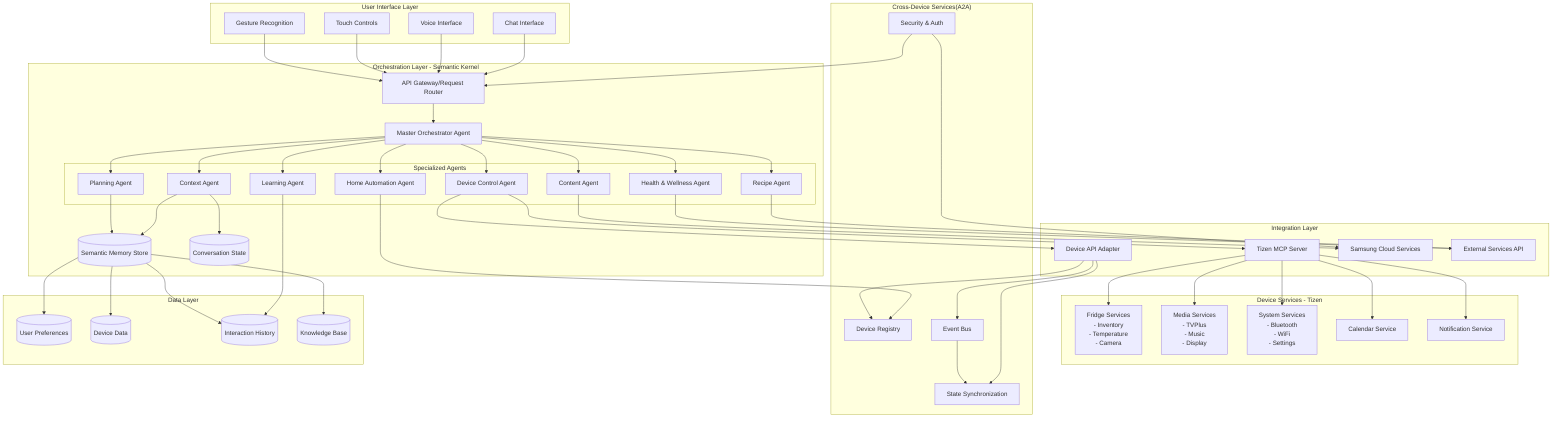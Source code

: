 graph TB
    subgraph "User Interface Layer"
        UI[Chat Interface]
        Voice[Voice Interface]
        Touch[Touch Controls]
        Gesture[Gesture Recognition]
    end

    subgraph "Orchestration Layer - Semantic Kernel"
        Gateway[API Gateway/Request Router]
        Orchestrator[Master Orchestrator Agent]
        
        subgraph "Specialized Agents"
            Context[Context Agent]
            Device[Device Control Agent]
            Content[Content Agent]
            Planning[Planning Agent]
            Recipe[Recipe Agent]
            Health[Health & Wellness Agent]
            Home[Home Automation Agent]
            Learn[Learning Agent]
        end
        
        Memory[(Semantic Memory Store)]
        State[(Conversation State)]
    end

    subgraph "Integration Layer"
        MCP[Tizen MCP Server]
        DeviceAPI[Device API Adapter]
        CloudAPI[Samsung Cloud Services]
        External[External Services API]
    end

    subgraph "Device Services - Tizen"
        Fridge[Fridge Services<br/>- Inventory<br/>- Temperature<br/>- Camera]
        Media[Media Services<br/>- TVPlus<br/>- Music<br/>- Display]
        System[System Services<br/>- Bluetooth<br/>- WiFi<br/>- Settings]
        Calendar[Calendar Service]
        Notify[Notification Service]
    end

    subgraph "Cross-Device Services(A2A)"
        DeviceReg[Device Registry]
        Sync[State Synchronization]
        EventBus[Event Bus]
        Security[Security & Auth]
    end

    subgraph "Data Layer"
        UserPref[(User Preferences)]
        DeviceData[(Device Data)]
        History[(Interaction History)]
        Knowledge[(Knowledge Base)]
    end

    UI --> Gateway
    Voice --> Gateway
    Touch --> Gateway
    Gesture --> Gateway
    
    Gateway --> Orchestrator
    Orchestrator --> Context
    Orchestrator --> Device
    Orchestrator --> Content
    Orchestrator --> Planning
    Orchestrator --> Recipe
    Orchestrator --> Health
    Orchestrator --> Home
    Orchestrator --> Learn
    
    Context --> Memory
    Context --> State
    Planning --> Memory
    Learn --> History
    
    Device --> MCP
    Device --> DeviceAPI
    Content --> CloudAPI
    Recipe --> External
    Health --> External
    Home --> DeviceReg
    
    MCP --> Fridge
    MCP --> Media
    MCP --> System
    MCP --> Calendar
    MCP --> Notify
    
    DeviceAPI --> DeviceReg
    DeviceAPI --> Sync
    DeviceAPI --> EventBus
    
    Memory --> UserPref
    Memory --> DeviceData
    Memory --> History
    Memory --> Knowledge
    
    EventBus --> Sync
    Security --> Gateway
    Security --> CloudAPI